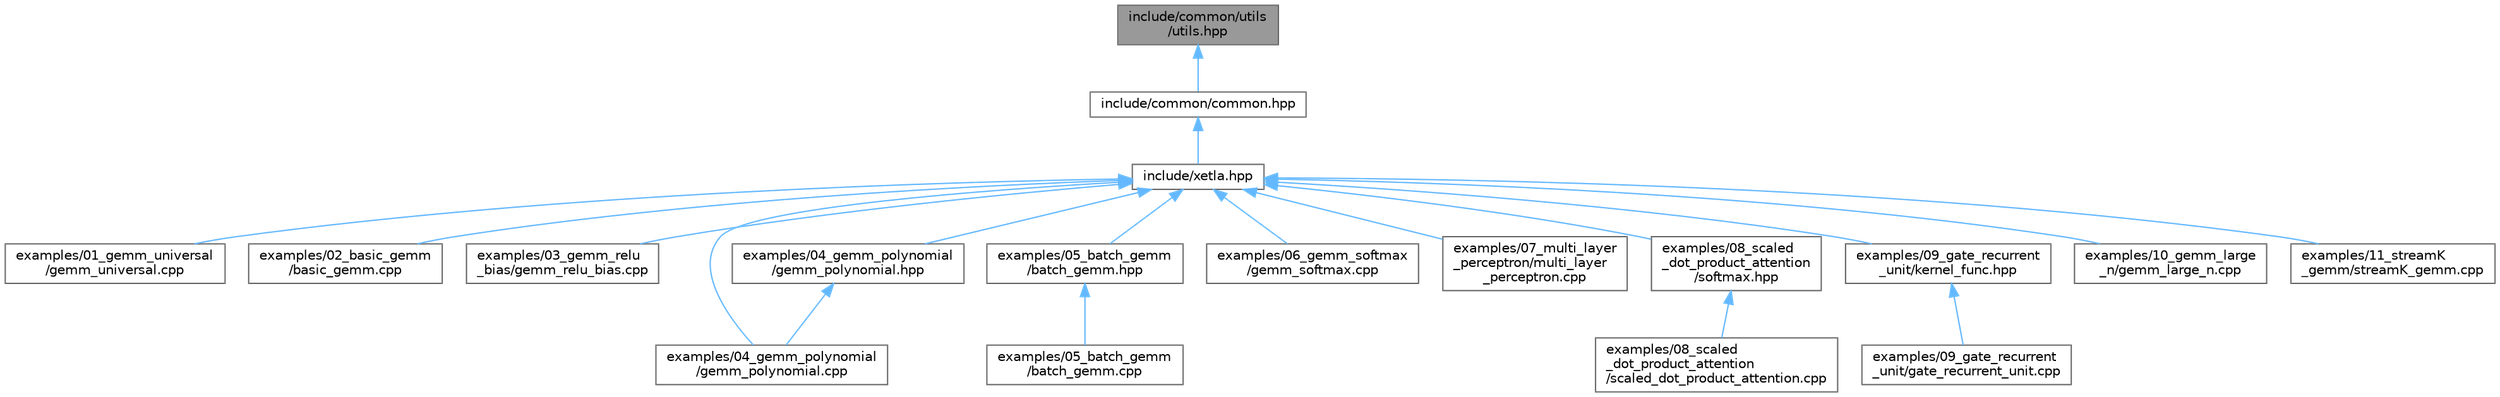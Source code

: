 digraph "include/common/utils/utils.hpp"
{
 // LATEX_PDF_SIZE
  bgcolor="transparent";
  edge [fontname=Helvetica,fontsize=10,labelfontname=Helvetica,labelfontsize=10];
  node [fontname=Helvetica,fontsize=10,shape=box,height=0.2,width=0.4];
  Node1 [id="Node000001",label="include/common/utils\l/utils.hpp",height=0.2,width=0.4,color="gray40", fillcolor="grey60", style="filled", fontcolor="black",tooltip=" "];
  Node1 -> Node2 [id="edge1_Node000001_Node000002",dir="back",color="steelblue1",style="solid",tooltip=" "];
  Node2 [id="Node000002",label="include/common/common.hpp",height=0.2,width=0.4,color="grey40", fillcolor="white", style="filled",URL="$common_2common_8hpp.html",tooltip="C++ API."];
  Node2 -> Node3 [id="edge2_Node000002_Node000003",dir="back",color="steelblue1",style="solid",tooltip=" "];
  Node3 [id="Node000003",label="include/xetla.hpp",height=0.2,width=0.4,color="grey40", fillcolor="white", style="filled",URL="$xetla_8hpp.html",tooltip="C++ API."];
  Node3 -> Node4 [id="edge3_Node000003_Node000004",dir="back",color="steelblue1",style="solid",tooltip=" "];
  Node4 [id="Node000004",label="examples/01_gemm_universal\l/gemm_universal.cpp",height=0.2,width=0.4,color="grey40", fillcolor="white", style="filled",URL="$gemm__universal_8cpp.html",tooltip=" "];
  Node3 -> Node5 [id="edge4_Node000003_Node000005",dir="back",color="steelblue1",style="solid",tooltip=" "];
  Node5 [id="Node000005",label="examples/02_basic_gemm\l/basic_gemm.cpp",height=0.2,width=0.4,color="grey40", fillcolor="white", style="filled",URL="$basic__gemm_8cpp.html",tooltip=" "];
  Node3 -> Node6 [id="edge5_Node000003_Node000006",dir="back",color="steelblue1",style="solid",tooltip=" "];
  Node6 [id="Node000006",label="examples/03_gemm_relu\l_bias/gemm_relu_bias.cpp",height=0.2,width=0.4,color="grey40", fillcolor="white", style="filled",URL="$gemm__relu__bias_8cpp.html",tooltip=" "];
  Node3 -> Node7 [id="edge6_Node000003_Node000007",dir="back",color="steelblue1",style="solid",tooltip=" "];
  Node7 [id="Node000007",label="examples/04_gemm_polynomial\l/gemm_polynomial.cpp",height=0.2,width=0.4,color="grey40", fillcolor="white", style="filled",URL="$gemm__polynomial_8cpp.html",tooltip=" "];
  Node3 -> Node8 [id="edge7_Node000003_Node000008",dir="back",color="steelblue1",style="solid",tooltip=" "];
  Node8 [id="Node000008",label="examples/04_gemm_polynomial\l/gemm_polynomial.hpp",height=0.2,width=0.4,color="grey40", fillcolor="white", style="filled",URL="$gemm__polynomial_8hpp.html",tooltip=" "];
  Node8 -> Node7 [id="edge8_Node000008_Node000007",dir="back",color="steelblue1",style="solid",tooltip=" "];
  Node3 -> Node9 [id="edge9_Node000003_Node000009",dir="back",color="steelblue1",style="solid",tooltip=" "];
  Node9 [id="Node000009",label="examples/05_batch_gemm\l/batch_gemm.hpp",height=0.2,width=0.4,color="grey40", fillcolor="white", style="filled",URL="$batch__gemm_8hpp.html",tooltip="C++ API."];
  Node9 -> Node10 [id="edge10_Node000009_Node000010",dir="back",color="steelblue1",style="solid",tooltip=" "];
  Node10 [id="Node000010",label="examples/05_batch_gemm\l/batch_gemm.cpp",height=0.2,width=0.4,color="grey40", fillcolor="white", style="filled",URL="$batch__gemm_8cpp.html",tooltip=" "];
  Node3 -> Node11 [id="edge11_Node000003_Node000011",dir="back",color="steelblue1",style="solid",tooltip=" "];
  Node11 [id="Node000011",label="examples/06_gemm_softmax\l/gemm_softmax.cpp",height=0.2,width=0.4,color="grey40", fillcolor="white", style="filled",URL="$gemm__softmax_8cpp.html",tooltip=" "];
  Node3 -> Node12 [id="edge12_Node000003_Node000012",dir="back",color="steelblue1",style="solid",tooltip=" "];
  Node12 [id="Node000012",label="examples/07_multi_layer\l_perceptron/multi_layer\l_perceptron.cpp",height=0.2,width=0.4,color="grey40", fillcolor="white", style="filled",URL="$multi__layer__perceptron_8cpp.html",tooltip=" "];
  Node3 -> Node13 [id="edge13_Node000003_Node000013",dir="back",color="steelblue1",style="solid",tooltip=" "];
  Node13 [id="Node000013",label="examples/08_scaled\l_dot_product_attention\l/softmax.hpp",height=0.2,width=0.4,color="grey40", fillcolor="white", style="filled",URL="$examples_208__scaled__dot__product__attention_2softmax_8hpp.html",tooltip=" "];
  Node13 -> Node14 [id="edge14_Node000013_Node000014",dir="back",color="steelblue1",style="solid",tooltip=" "];
  Node14 [id="Node000014",label="examples/08_scaled\l_dot_product_attention\l/scaled_dot_product_attention.cpp",height=0.2,width=0.4,color="grey40", fillcolor="white", style="filled",URL="$scaled__dot__product__attention_8cpp.html",tooltip=" "];
  Node3 -> Node15 [id="edge15_Node000003_Node000015",dir="back",color="steelblue1",style="solid",tooltip=" "];
  Node15 [id="Node000015",label="examples/09_gate_recurrent\l_unit/kernel_func.hpp",height=0.2,width=0.4,color="grey40", fillcolor="white", style="filled",URL="$kernel__func_8hpp.html",tooltip=" "];
  Node15 -> Node16 [id="edge16_Node000015_Node000016",dir="back",color="steelblue1",style="solid",tooltip=" "];
  Node16 [id="Node000016",label="examples/09_gate_recurrent\l_unit/gate_recurrent_unit.cpp",height=0.2,width=0.4,color="grey40", fillcolor="white", style="filled",URL="$gate__recurrent__unit_8cpp.html",tooltip=" "];
  Node3 -> Node17 [id="edge17_Node000003_Node000017",dir="back",color="steelblue1",style="solid",tooltip=" "];
  Node17 [id="Node000017",label="examples/10_gemm_large\l_n/gemm_large_n.cpp",height=0.2,width=0.4,color="grey40", fillcolor="white", style="filled",URL="$gemm__large__n_8cpp.html",tooltip=" "];
  Node3 -> Node18 [id="edge18_Node000003_Node000018",dir="back",color="steelblue1",style="solid",tooltip=" "];
  Node18 [id="Node000018",label="examples/11_streamK\l_gemm/streamK_gemm.cpp",height=0.2,width=0.4,color="grey40", fillcolor="white", style="filled",URL="$streamK__gemm_8cpp.html",tooltip=" "];
}
